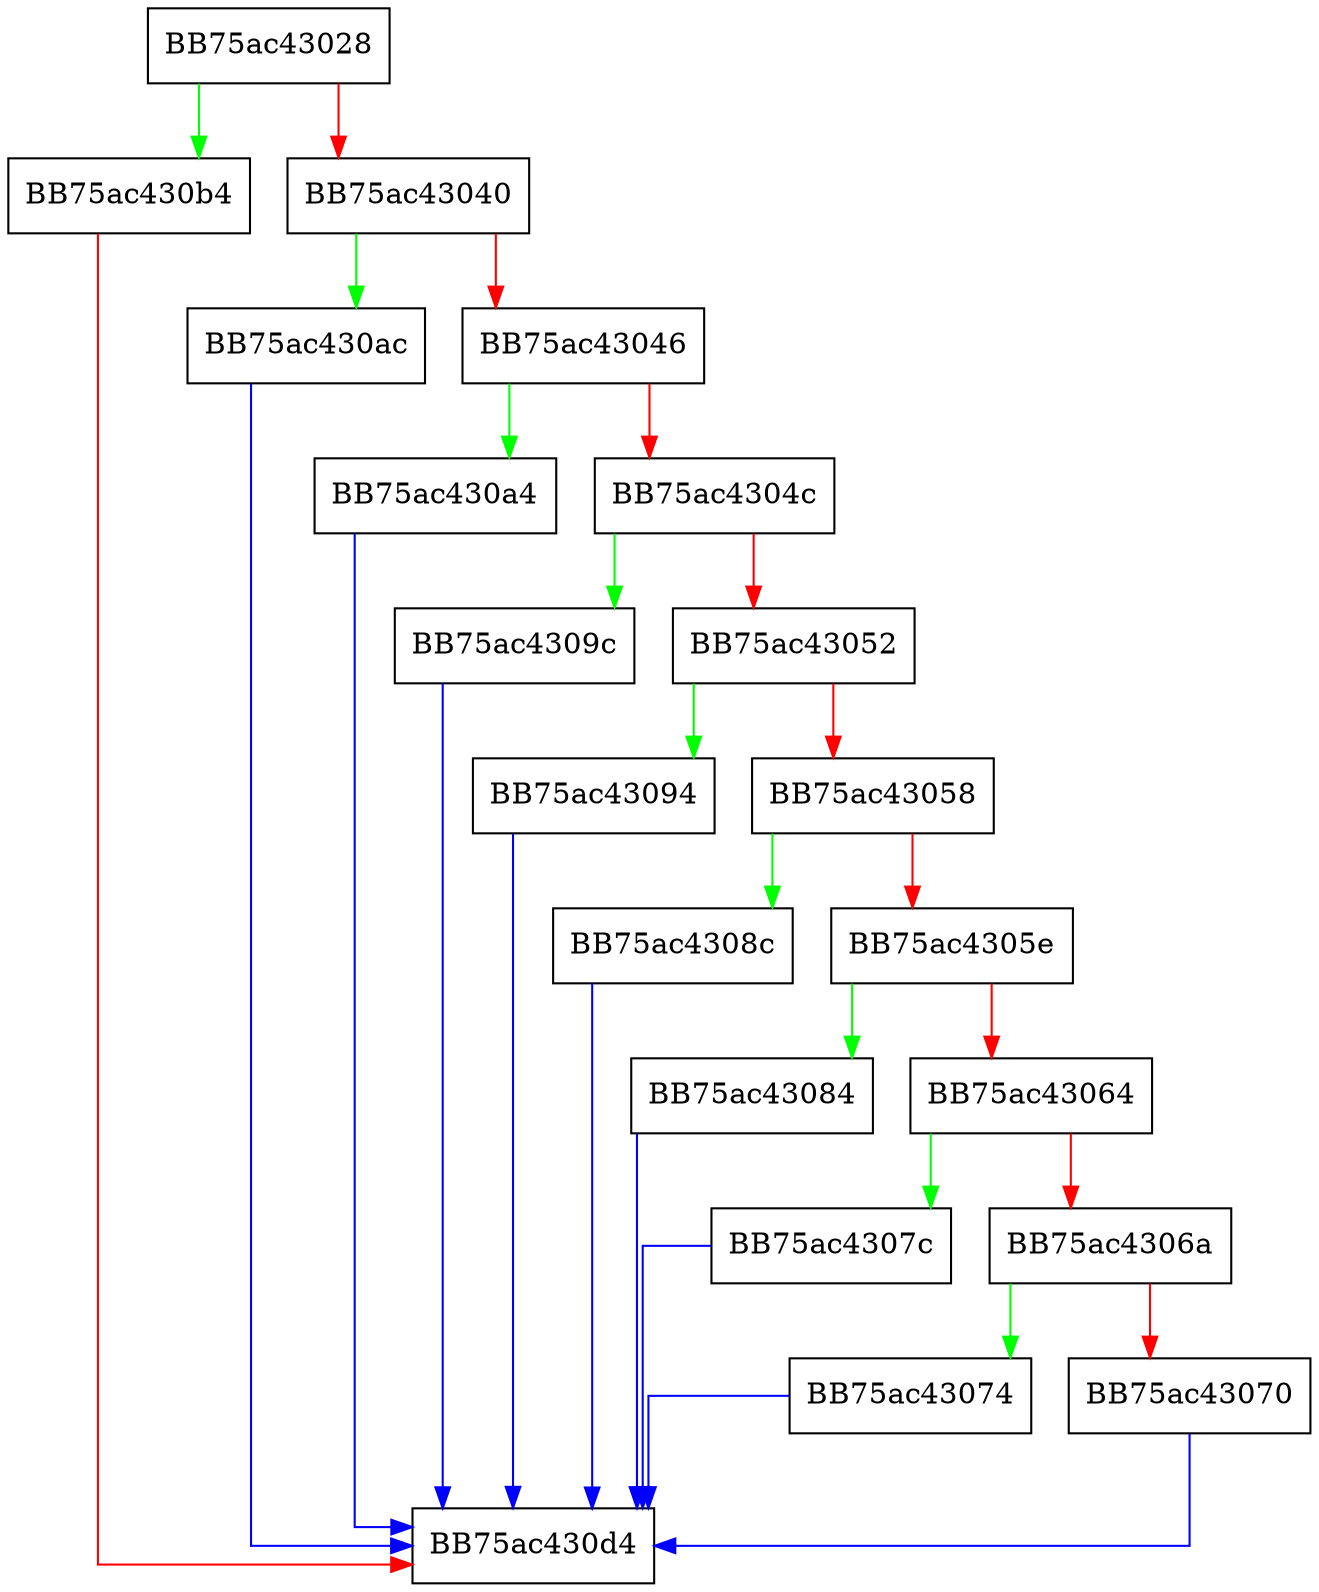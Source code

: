 digraph GetCharspec {
  node [shape="box"];
  graph [splines=ortho];
  BB75ac43028 -> BB75ac430b4 [color="green"];
  BB75ac43028 -> BB75ac43040 [color="red"];
  BB75ac43040 -> BB75ac430ac [color="green"];
  BB75ac43040 -> BB75ac43046 [color="red"];
  BB75ac43046 -> BB75ac430a4 [color="green"];
  BB75ac43046 -> BB75ac4304c [color="red"];
  BB75ac4304c -> BB75ac4309c [color="green"];
  BB75ac4304c -> BB75ac43052 [color="red"];
  BB75ac43052 -> BB75ac43094 [color="green"];
  BB75ac43052 -> BB75ac43058 [color="red"];
  BB75ac43058 -> BB75ac4308c [color="green"];
  BB75ac43058 -> BB75ac4305e [color="red"];
  BB75ac4305e -> BB75ac43084 [color="green"];
  BB75ac4305e -> BB75ac43064 [color="red"];
  BB75ac43064 -> BB75ac4307c [color="green"];
  BB75ac43064 -> BB75ac4306a [color="red"];
  BB75ac4306a -> BB75ac43074 [color="green"];
  BB75ac4306a -> BB75ac43070 [color="red"];
  BB75ac43070 -> BB75ac430d4 [color="blue"];
  BB75ac43074 -> BB75ac430d4 [color="blue"];
  BB75ac4307c -> BB75ac430d4 [color="blue"];
  BB75ac43084 -> BB75ac430d4 [color="blue"];
  BB75ac4308c -> BB75ac430d4 [color="blue"];
  BB75ac43094 -> BB75ac430d4 [color="blue"];
  BB75ac4309c -> BB75ac430d4 [color="blue"];
  BB75ac430a4 -> BB75ac430d4 [color="blue"];
  BB75ac430ac -> BB75ac430d4 [color="blue"];
  BB75ac430b4 -> BB75ac430d4 [color="red"];
}